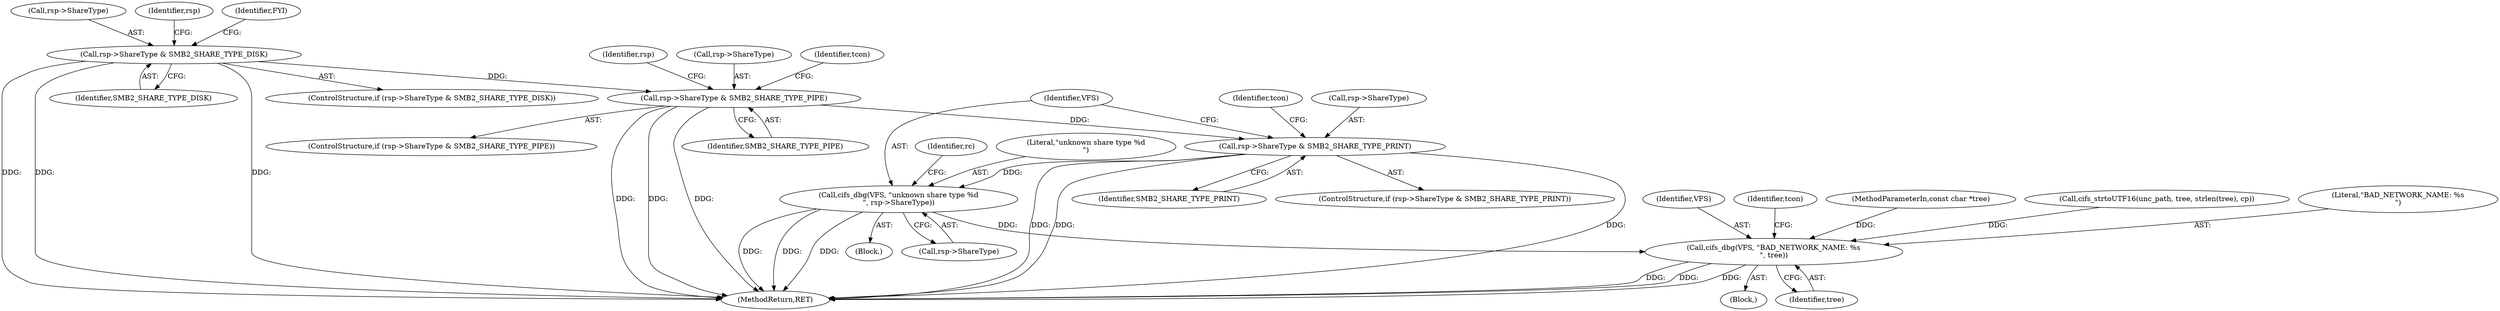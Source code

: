 digraph "0_linux_18f39e7be0121317550d03e267e3ebd4dbfbb3ce@pointer" {
"1000347" [label="(Call,rsp->ShareType & SMB2_SHARE_TYPE_PIPE)"];
"1000337" [label="(Call,rsp->ShareType & SMB2_SHARE_TYPE_DISK)"];
"1000363" [label="(Call,rsp->ShareType & SMB2_SHARE_TYPE_PRINT)"];
"1000379" [label="(Call,cifs_dbg(VFS, \"unknown share type %d\n\", rsp->ShareType))"];
"1000493" [label="(Call,cifs_dbg(VFS, \"BAD_NETWORK_NAME: %s\n\", tree))"];
"1000494" [label="(Identifier,VFS)"];
"1000346" [label="(ControlStructure,if (rsp->ShareType & SMB2_SHARE_TYPE_PIPE))"];
"1000338" [label="(Call,rsp->ShareType)"];
"1000386" [label="(Identifier,rc)"];
"1000349" [label="(Identifier,rsp)"];
"1000365" [label="(Identifier,rsp)"];
"1000347" [label="(Call,rsp->ShareType & SMB2_SHARE_TYPE_PIPE)"];
"1000362" [label="(ControlStructure,if (rsp->ShareType & SMB2_SHARE_TYPE_PRINT))"];
"1000379" [label="(Call,cifs_dbg(VFS, \"unknown share type %d\n\", rsp->ShareType))"];
"1000505" [label="(MethodReturn,RET)"];
"1000498" [label="(Identifier,tcon)"];
"1000336" [label="(ControlStructure,if (rsp->ShareType & SMB2_SHARE_TYPE_DISK))"];
"1000493" [label="(Call,cifs_dbg(VFS, \"BAD_NETWORK_NAME: %s\n\", tree))"];
"1000492" [label="(Block,)"];
"1000111" [label="(MethodParameterIn,const char *tree)"];
"1000381" [label="(Literal,\"unknown share type %d\n\")"];
"1000337" [label="(Call,rsp->ShareType & SMB2_SHARE_TYPE_DISK)"];
"1000348" [label="(Call,rsp->ShareType)"];
"1000367" [label="(Identifier,SMB2_SHARE_TYPE_PRINT)"];
"1000343" [label="(Identifier,FYI)"];
"1000351" [label="(Identifier,SMB2_SHARE_TYPE_PIPE)"];
"1000496" [label="(Identifier,tree)"];
"1000176" [label="(Call,cifs_strtoUTF16(unc_path, tree, strlen(tree), cp))"];
"1000355" [label="(Identifier,tcon)"];
"1000363" [label="(Call,rsp->ShareType & SMB2_SHARE_TYPE_PRINT)"];
"1000371" [label="(Identifier,tcon)"];
"1000378" [label="(Block,)"];
"1000382" [label="(Call,rsp->ShareType)"];
"1000341" [label="(Identifier,SMB2_SHARE_TYPE_DISK)"];
"1000380" [label="(Identifier,VFS)"];
"1000495" [label="(Literal,\"BAD_NETWORK_NAME: %s\n\")"];
"1000364" [label="(Call,rsp->ShareType)"];
"1000347" -> "1000346"  [label="AST: "];
"1000347" -> "1000351"  [label="CFG: "];
"1000348" -> "1000347"  [label="AST: "];
"1000351" -> "1000347"  [label="AST: "];
"1000355" -> "1000347"  [label="CFG: "];
"1000365" -> "1000347"  [label="CFG: "];
"1000347" -> "1000505"  [label="DDG: "];
"1000347" -> "1000505"  [label="DDG: "];
"1000347" -> "1000505"  [label="DDG: "];
"1000337" -> "1000347"  [label="DDG: "];
"1000347" -> "1000363"  [label="DDG: "];
"1000337" -> "1000336"  [label="AST: "];
"1000337" -> "1000341"  [label="CFG: "];
"1000338" -> "1000337"  [label="AST: "];
"1000341" -> "1000337"  [label="AST: "];
"1000343" -> "1000337"  [label="CFG: "];
"1000349" -> "1000337"  [label="CFG: "];
"1000337" -> "1000505"  [label="DDG: "];
"1000337" -> "1000505"  [label="DDG: "];
"1000337" -> "1000505"  [label="DDG: "];
"1000363" -> "1000362"  [label="AST: "];
"1000363" -> "1000367"  [label="CFG: "];
"1000364" -> "1000363"  [label="AST: "];
"1000367" -> "1000363"  [label="AST: "];
"1000371" -> "1000363"  [label="CFG: "];
"1000380" -> "1000363"  [label="CFG: "];
"1000363" -> "1000505"  [label="DDG: "];
"1000363" -> "1000505"  [label="DDG: "];
"1000363" -> "1000505"  [label="DDG: "];
"1000363" -> "1000379"  [label="DDG: "];
"1000379" -> "1000378"  [label="AST: "];
"1000379" -> "1000382"  [label="CFG: "];
"1000380" -> "1000379"  [label="AST: "];
"1000381" -> "1000379"  [label="AST: "];
"1000382" -> "1000379"  [label="AST: "];
"1000386" -> "1000379"  [label="CFG: "];
"1000379" -> "1000505"  [label="DDG: "];
"1000379" -> "1000505"  [label="DDG: "];
"1000379" -> "1000505"  [label="DDG: "];
"1000379" -> "1000493"  [label="DDG: "];
"1000493" -> "1000492"  [label="AST: "];
"1000493" -> "1000496"  [label="CFG: "];
"1000494" -> "1000493"  [label="AST: "];
"1000495" -> "1000493"  [label="AST: "];
"1000496" -> "1000493"  [label="AST: "];
"1000498" -> "1000493"  [label="CFG: "];
"1000493" -> "1000505"  [label="DDG: "];
"1000493" -> "1000505"  [label="DDG: "];
"1000493" -> "1000505"  [label="DDG: "];
"1000176" -> "1000493"  [label="DDG: "];
"1000111" -> "1000493"  [label="DDG: "];
}
